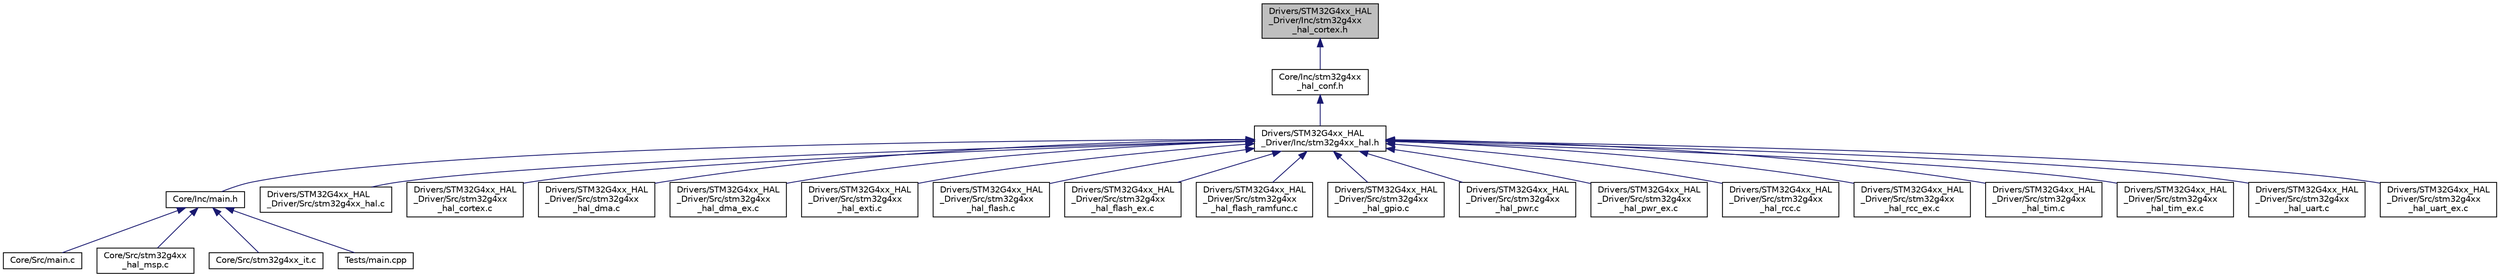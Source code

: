 digraph "Drivers/STM32G4xx_HAL_Driver/Inc/stm32g4xx_hal_cortex.h"
{
 // LATEX_PDF_SIZE
  edge [fontname="Helvetica",fontsize="10",labelfontname="Helvetica",labelfontsize="10"];
  node [fontname="Helvetica",fontsize="10",shape=record];
  Node1 [label="Drivers/STM32G4xx_HAL\l_Driver/Inc/stm32g4xx\l_hal_cortex.h",height=0.2,width=0.4,color="black", fillcolor="grey75", style="filled", fontcolor="black",tooltip="Header file of CORTEX HAL module."];
  Node1 -> Node2 [dir="back",color="midnightblue",fontsize="10",style="solid",fontname="Helvetica"];
  Node2 [label="Core/Inc/stm32g4xx\l_hal_conf.h",height=0.2,width=0.4,color="black", fillcolor="white", style="filled",URL="$stm32g4xx__hal__conf_8h.html",tooltip="HAL configuration file."];
  Node2 -> Node3 [dir="back",color="midnightblue",fontsize="10",style="solid",fontname="Helvetica"];
  Node3 [label="Drivers/STM32G4xx_HAL\l_Driver/Inc/stm32g4xx_hal.h",height=0.2,width=0.4,color="black", fillcolor="white", style="filled",URL="$stm32g4xx__hal_8h.html",tooltip="This file contains all the functions prototypes for the HAL module driver."];
  Node3 -> Node4 [dir="back",color="midnightblue",fontsize="10",style="solid",fontname="Helvetica"];
  Node4 [label="Core/Inc/main.h",height=0.2,width=0.4,color="black", fillcolor="white", style="filled",URL="$main_8h.html",tooltip=": Header for main.c file."];
  Node4 -> Node5 [dir="back",color="midnightblue",fontsize="10",style="solid",fontname="Helvetica"];
  Node5 [label="Core/Src/main.c",height=0.2,width=0.4,color="black", fillcolor="white", style="filled",URL="$main_8c.html",tooltip=": Main program body"];
  Node4 -> Node6 [dir="back",color="midnightblue",fontsize="10",style="solid",fontname="Helvetica"];
  Node6 [label="Core/Src/stm32g4xx\l_hal_msp.c",height=0.2,width=0.4,color="black", fillcolor="white", style="filled",URL="$stm32g4xx__hal__msp_8c.html",tooltip="This file provides code for the MSP Initialization and de-Initialization codes."];
  Node4 -> Node7 [dir="back",color="midnightblue",fontsize="10",style="solid",fontname="Helvetica"];
  Node7 [label="Core/Src/stm32g4xx_it.c",height=0.2,width=0.4,color="black", fillcolor="white", style="filled",URL="$stm32g4xx__it_8c.html",tooltip="Interrupt Service Routines."];
  Node4 -> Node8 [dir="back",color="midnightblue",fontsize="10",style="solid",fontname="Helvetica"];
  Node8 [label="Tests/main.cpp",height=0.2,width=0.4,color="black", fillcolor="white", style="filled",URL="$main_8cpp.html",tooltip=" "];
  Node3 -> Node9 [dir="back",color="midnightblue",fontsize="10",style="solid",fontname="Helvetica"];
  Node9 [label="Drivers/STM32G4xx_HAL\l_Driver/Src/stm32g4xx_hal.c",height=0.2,width=0.4,color="black", fillcolor="white", style="filled",URL="$stm32g4xx__hal_8c.html",tooltip="HAL module driver. This is the common part of the HAL initialization."];
  Node3 -> Node10 [dir="back",color="midnightblue",fontsize="10",style="solid",fontname="Helvetica"];
  Node10 [label="Drivers/STM32G4xx_HAL\l_Driver/Src/stm32g4xx\l_hal_cortex.c",height=0.2,width=0.4,color="black", fillcolor="white", style="filled",URL="$stm32g4xx__hal__cortex_8c.html",tooltip="CORTEX HAL module driver. This file provides firmware functions to manage the following functionaliti..."];
  Node3 -> Node11 [dir="back",color="midnightblue",fontsize="10",style="solid",fontname="Helvetica"];
  Node11 [label="Drivers/STM32G4xx_HAL\l_Driver/Src/stm32g4xx\l_hal_dma.c",height=0.2,width=0.4,color="black", fillcolor="white", style="filled",URL="$stm32g4xx__hal__dma_8c.html",tooltip="DMA HAL module driver. This file provides firmware functions to manage the following functionalities ..."];
  Node3 -> Node12 [dir="back",color="midnightblue",fontsize="10",style="solid",fontname="Helvetica"];
  Node12 [label="Drivers/STM32G4xx_HAL\l_Driver/Src/stm32g4xx\l_hal_dma_ex.c",height=0.2,width=0.4,color="black", fillcolor="white", style="filled",URL="$stm32g4xx__hal__dma__ex_8c.html",tooltip="DMA Extension HAL module driver This file provides firmware functions to manage the following functio..."];
  Node3 -> Node13 [dir="back",color="midnightblue",fontsize="10",style="solid",fontname="Helvetica"];
  Node13 [label="Drivers/STM32G4xx_HAL\l_Driver/Src/stm32g4xx\l_hal_exti.c",height=0.2,width=0.4,color="black", fillcolor="white", style="filled",URL="$stm32g4xx__hal__exti_8c.html",tooltip="EXTI HAL module driver. This file provides firmware functions to manage the following functionalities..."];
  Node3 -> Node14 [dir="back",color="midnightblue",fontsize="10",style="solid",fontname="Helvetica"];
  Node14 [label="Drivers/STM32G4xx_HAL\l_Driver/Src/stm32g4xx\l_hal_flash.c",height=0.2,width=0.4,color="black", fillcolor="white", style="filled",URL="$stm32g4xx__hal__flash_8c.html",tooltip="FLASH HAL module driver. This file provides firmware functions to manage the following functionalitie..."];
  Node3 -> Node15 [dir="back",color="midnightblue",fontsize="10",style="solid",fontname="Helvetica"];
  Node15 [label="Drivers/STM32G4xx_HAL\l_Driver/Src/stm32g4xx\l_hal_flash_ex.c",height=0.2,width=0.4,color="black", fillcolor="white", style="filled",URL="$stm32g4xx__hal__flash__ex_8c.html",tooltip="Extended FLASH HAL module driver. This file provides firmware functions to manage the following funct..."];
  Node3 -> Node16 [dir="back",color="midnightblue",fontsize="10",style="solid",fontname="Helvetica"];
  Node16 [label="Drivers/STM32G4xx_HAL\l_Driver/Src/stm32g4xx\l_hal_flash_ramfunc.c",height=0.2,width=0.4,color="black", fillcolor="white", style="filled",URL="$stm32g4xx__hal__flash__ramfunc_8c.html",tooltip="FLASH RAMFUNC driver. This file provides a Flash firmware functions which should be executed from int..."];
  Node3 -> Node17 [dir="back",color="midnightblue",fontsize="10",style="solid",fontname="Helvetica"];
  Node17 [label="Drivers/STM32G4xx_HAL\l_Driver/Src/stm32g4xx\l_hal_gpio.c",height=0.2,width=0.4,color="black", fillcolor="white", style="filled",URL="$stm32g4xx__hal__gpio_8c.html",tooltip="GPIO HAL module driver. This file provides firmware functions to manage the following functionalities..."];
  Node3 -> Node18 [dir="back",color="midnightblue",fontsize="10",style="solid",fontname="Helvetica"];
  Node18 [label="Drivers/STM32G4xx_HAL\l_Driver/Src/stm32g4xx\l_hal_pwr.c",height=0.2,width=0.4,color="black", fillcolor="white", style="filled",URL="$stm32g4xx__hal__pwr_8c.html",tooltip="PWR HAL module driver. This file provides firmware functions to manage the following functionalities ..."];
  Node3 -> Node19 [dir="back",color="midnightblue",fontsize="10",style="solid",fontname="Helvetica"];
  Node19 [label="Drivers/STM32G4xx_HAL\l_Driver/Src/stm32g4xx\l_hal_pwr_ex.c",height=0.2,width=0.4,color="black", fillcolor="white", style="filled",URL="$stm32g4xx__hal__pwr__ex_8c.html",tooltip="Extended PWR HAL module driver. This file provides firmware functions to manage the following functio..."];
  Node3 -> Node20 [dir="back",color="midnightblue",fontsize="10",style="solid",fontname="Helvetica"];
  Node20 [label="Drivers/STM32G4xx_HAL\l_Driver/Src/stm32g4xx\l_hal_rcc.c",height=0.2,width=0.4,color="black", fillcolor="white", style="filled",URL="$stm32g4xx__hal__rcc_8c.html",tooltip="RCC HAL module driver. This file provides firmware functions to manage the following functionalities ..."];
  Node3 -> Node21 [dir="back",color="midnightblue",fontsize="10",style="solid",fontname="Helvetica"];
  Node21 [label="Drivers/STM32G4xx_HAL\l_Driver/Src/stm32g4xx\l_hal_rcc_ex.c",height=0.2,width=0.4,color="black", fillcolor="white", style="filled",URL="$stm32g4xx__hal__rcc__ex_8c.html",tooltip="Extended RCC HAL module driver. This file provides firmware functions to manage the following functio..."];
  Node3 -> Node22 [dir="back",color="midnightblue",fontsize="10",style="solid",fontname="Helvetica"];
  Node22 [label="Drivers/STM32G4xx_HAL\l_Driver/Src/stm32g4xx\l_hal_tim.c",height=0.2,width=0.4,color="black", fillcolor="white", style="filled",URL="$stm32g4xx__hal__tim_8c.html",tooltip="TIM HAL module driver. This file provides firmware functions to manage the following functionalities ..."];
  Node3 -> Node23 [dir="back",color="midnightblue",fontsize="10",style="solid",fontname="Helvetica"];
  Node23 [label="Drivers/STM32G4xx_HAL\l_Driver/Src/stm32g4xx\l_hal_tim_ex.c",height=0.2,width=0.4,color="black", fillcolor="white", style="filled",URL="$stm32g4xx__hal__tim__ex_8c.html",tooltip="TIM HAL module driver. This file provides firmware functions to manage the following functionalities ..."];
  Node3 -> Node24 [dir="back",color="midnightblue",fontsize="10",style="solid",fontname="Helvetica"];
  Node24 [label="Drivers/STM32G4xx_HAL\l_Driver/Src/stm32g4xx\l_hal_uart.c",height=0.2,width=0.4,color="black", fillcolor="white", style="filled",URL="$stm32g4xx__hal__uart_8c.html",tooltip="UART HAL module driver. This file provides firmware functions to manage the following functionalities..."];
  Node3 -> Node25 [dir="back",color="midnightblue",fontsize="10",style="solid",fontname="Helvetica"];
  Node25 [label="Drivers/STM32G4xx_HAL\l_Driver/Src/stm32g4xx\l_hal_uart_ex.c",height=0.2,width=0.4,color="black", fillcolor="white", style="filled",URL="$stm32g4xx__hal__uart__ex_8c.html",tooltip="Extended UART HAL module driver. This file provides firmware functions to manage the following extend..."];
}
